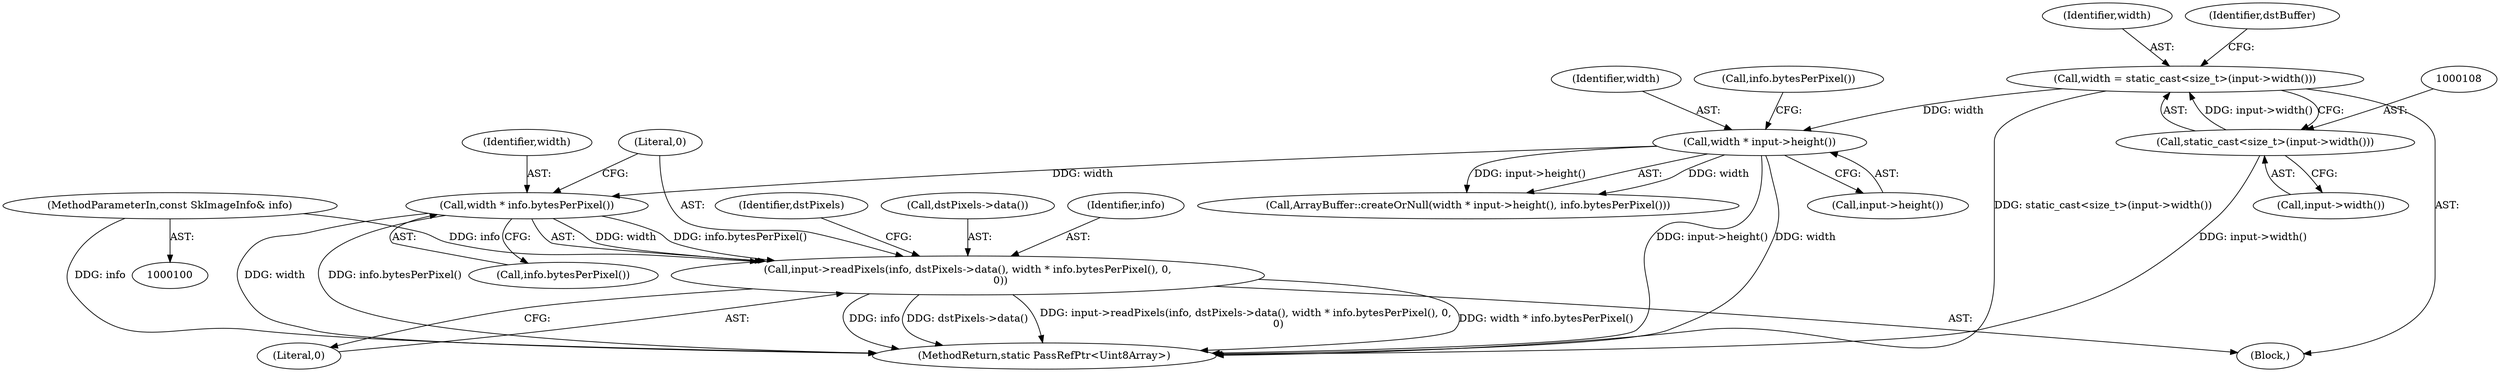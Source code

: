 digraph "1_Chrome_d59a4441697f6253e7dc3f7ae5caad6e5fd2c778_0@API" {
"1000130" [label="(Call,input->readPixels(info, dstPixels->data(), width * info.bytesPerPixel(), 0,\n                    0))"];
"1000102" [label="(MethodParameterIn,const SkImageInfo& info)"];
"1000133" [label="(Call,width * info.bytesPerPixel())"];
"1000114" [label="(Call,width * input->height())"];
"1000105" [label="(Call,width = static_cast<size_t>(input->width()))"];
"1000107" [label="(Call,static_cast<size_t>(input->width()))"];
"1000133" [label="(Call,width * info.bytesPerPixel())"];
"1000116" [label="(Call,input->height())"];
"1000114" [label="(Call,width * input->height())"];
"1000137" [label="(Literal,0)"];
"1000134" [label="(Identifier,width)"];
"1000115" [label="(Identifier,width)"];
"1000140" [label="(MethodReturn,static PassRefPtr<Uint8Array>)"];
"1000105" [label="(Call,width = static_cast<size_t>(input->width()))"];
"1000130" [label="(Call,input->readPixels(info, dstPixels->data(), width * info.bytesPerPixel(), 0,\n                    0))"];
"1000117" [label="(Call,info.bytesPerPixel())"];
"1000107" [label="(Call,static_cast<size_t>(input->width()))"];
"1000135" [label="(Call,info.bytesPerPixel())"];
"1000103" [label="(Block,)"];
"1000106" [label="(Identifier,width)"];
"1000112" [label="(Identifier,dstBuffer)"];
"1000139" [label="(Identifier,dstPixels)"];
"1000102" [label="(MethodParameterIn,const SkImageInfo& info)"];
"1000113" [label="(Call,ArrayBuffer::createOrNull(width * input->height(), info.bytesPerPixel()))"];
"1000109" [label="(Call,input->width())"];
"1000132" [label="(Call,dstPixels->data())"];
"1000131" [label="(Identifier,info)"];
"1000136" [label="(Literal,0)"];
"1000130" -> "1000103"  [label="AST: "];
"1000130" -> "1000137"  [label="CFG: "];
"1000131" -> "1000130"  [label="AST: "];
"1000132" -> "1000130"  [label="AST: "];
"1000133" -> "1000130"  [label="AST: "];
"1000136" -> "1000130"  [label="AST: "];
"1000137" -> "1000130"  [label="AST: "];
"1000139" -> "1000130"  [label="CFG: "];
"1000130" -> "1000140"  [label="DDG: dstPixels->data()"];
"1000130" -> "1000140"  [label="DDG: input->readPixels(info, dstPixels->data(), width * info.bytesPerPixel(), 0,\n                    0)"];
"1000130" -> "1000140"  [label="DDG: width * info.bytesPerPixel()"];
"1000130" -> "1000140"  [label="DDG: info"];
"1000102" -> "1000130"  [label="DDG: info"];
"1000133" -> "1000130"  [label="DDG: width"];
"1000133" -> "1000130"  [label="DDG: info.bytesPerPixel()"];
"1000102" -> "1000100"  [label="AST: "];
"1000102" -> "1000140"  [label="DDG: info"];
"1000133" -> "1000135"  [label="CFG: "];
"1000134" -> "1000133"  [label="AST: "];
"1000135" -> "1000133"  [label="AST: "];
"1000136" -> "1000133"  [label="CFG: "];
"1000133" -> "1000140"  [label="DDG: width"];
"1000133" -> "1000140"  [label="DDG: info.bytesPerPixel()"];
"1000114" -> "1000133"  [label="DDG: width"];
"1000114" -> "1000113"  [label="AST: "];
"1000114" -> "1000116"  [label="CFG: "];
"1000115" -> "1000114"  [label="AST: "];
"1000116" -> "1000114"  [label="AST: "];
"1000117" -> "1000114"  [label="CFG: "];
"1000114" -> "1000140"  [label="DDG: width"];
"1000114" -> "1000140"  [label="DDG: input->height()"];
"1000114" -> "1000113"  [label="DDG: width"];
"1000114" -> "1000113"  [label="DDG: input->height()"];
"1000105" -> "1000114"  [label="DDG: width"];
"1000105" -> "1000103"  [label="AST: "];
"1000105" -> "1000107"  [label="CFG: "];
"1000106" -> "1000105"  [label="AST: "];
"1000107" -> "1000105"  [label="AST: "];
"1000112" -> "1000105"  [label="CFG: "];
"1000105" -> "1000140"  [label="DDG: static_cast<size_t>(input->width())"];
"1000107" -> "1000105"  [label="DDG: input->width()"];
"1000107" -> "1000109"  [label="CFG: "];
"1000108" -> "1000107"  [label="AST: "];
"1000109" -> "1000107"  [label="AST: "];
"1000107" -> "1000140"  [label="DDG: input->width()"];
}
